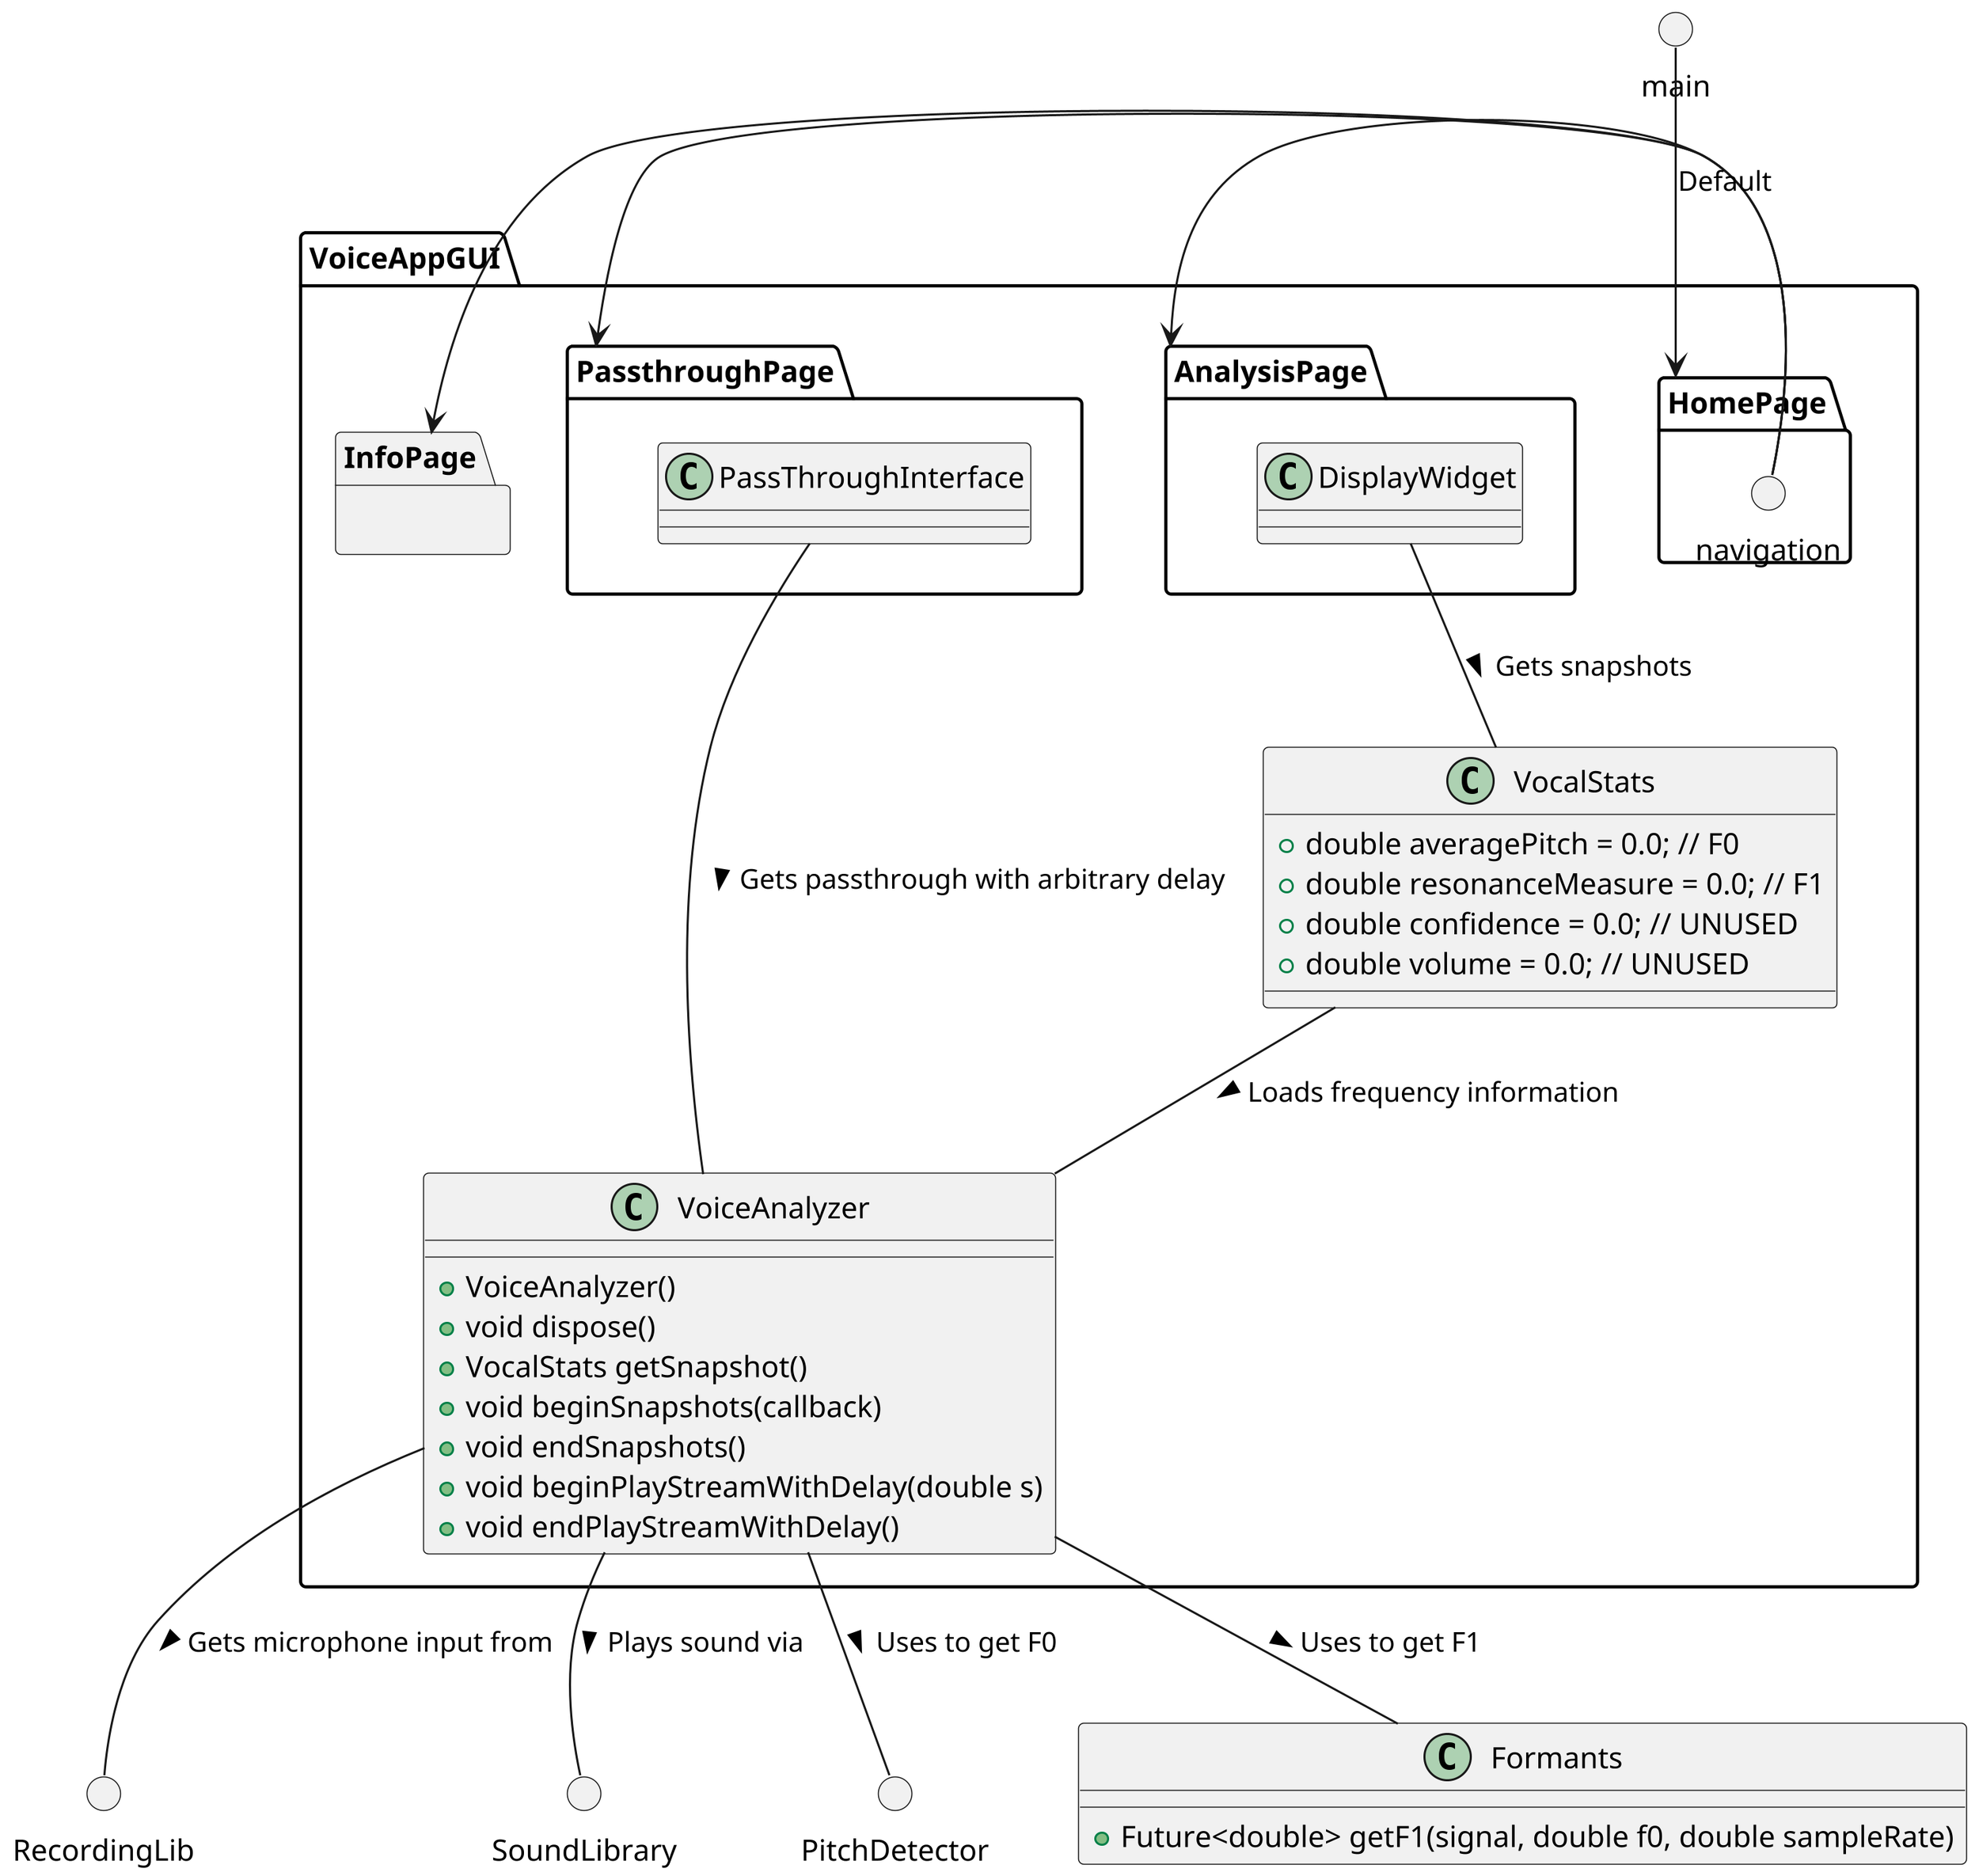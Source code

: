 @startuml organization
skinparam dpi 300

() RecordingLib
() SoundLibrary
() PitchDetector

package VoiceAppGUI {
    class VocalStats {
        + double averagePitch = 0.0; // F0
        + double resonanceMeasure = 0.0; // F1
        + double confidence = 0.0; // UNUSED
        + double volume = 0.0; // UNUSED
    }

    class VoiceAnalyzer {
        + VoiceAnalyzer()
        + void dispose()
        + VocalStats getSnapshot()
        + void beginSnapshots(callback)
        + void endSnapshots()
        + void beginPlayStreamWithDelay(double s)
        + void endPlayStreamWithDelay()
    }

    package HomePage {
        () "navigation" as nav1
    }

    package AnalysisPage {
        class DisplayWidget {}
    }

    package PassthroughPage {
        class PassThroughInterface {}
    }

    package InfoPage {}

    nav1 -> AnalysisPage
    nav1 -> PassthroughPage
    nav1 -> InfoPage

    DisplayWidget -- VocalStats : Gets snapshots >
    VocalStats -- VoiceAnalyzer : Loads frequency information >
    PassThroughInterface -- VoiceAnalyzer : Gets passthrough with arbitrary delay >
}

VoiceAnalyzer -- RecordingLib : Gets microphone input from >
VoiceAnalyzer -- SoundLibrary : Plays sound via >
VoiceAnalyzer -- Formants : Uses to get F1 >
VoiceAnalyzer -- PitchDetector : Uses to get F0 >

() main
main --> HomePage : Default

class Formants {
    + Future<double> getF1(signal, double f0, double sampleRate)
}

@enduml
